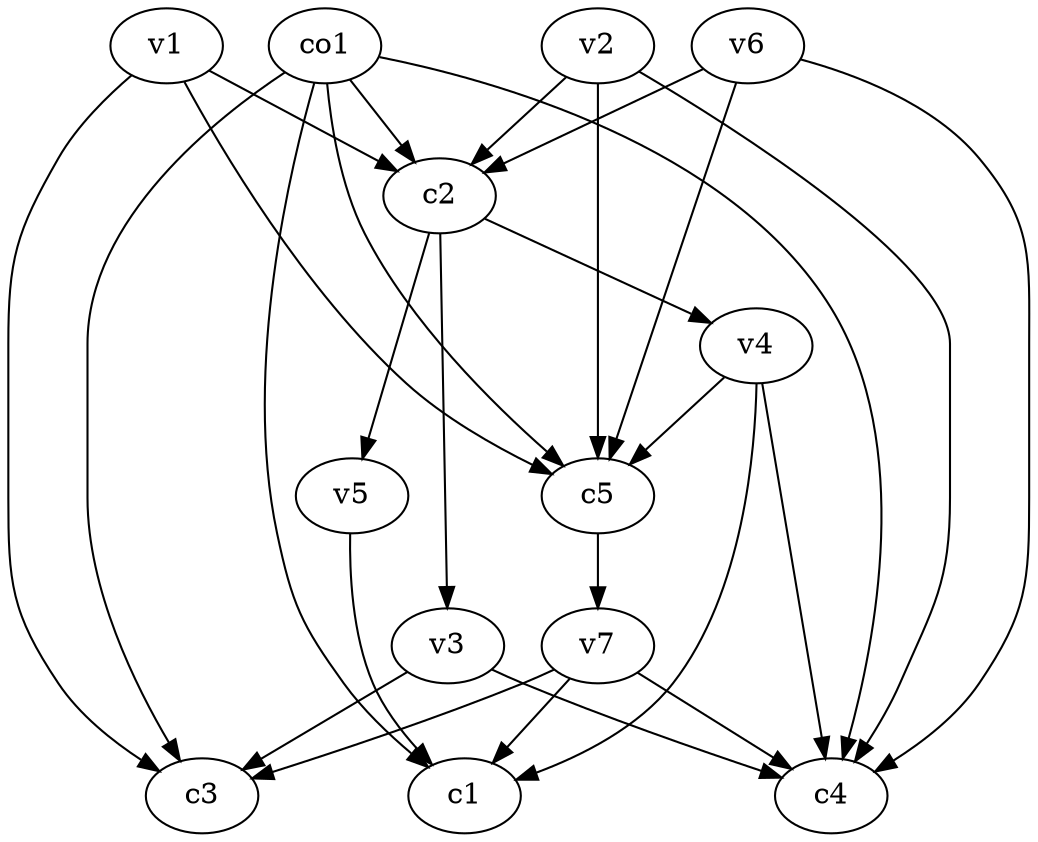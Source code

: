 strict digraph  {
c1;
c2;
c3;
c4;
c5;
v1;
v2;
v3;
v4;
v5;
v6;
v7;
co1;
c2 -> v3  [weight=1];
c2 -> v4  [weight=1];
c2 -> v5  [weight=1];
c5 -> v7  [weight=1];
v1 -> c3  [weight=1];
v1 -> c2  [weight=1];
v1 -> c5  [weight=1];
v2 -> c4  [weight=1];
v2 -> c5  [weight=1];
v2 -> c2  [weight=1];
v3 -> c3  [weight=1];
v3 -> c4  [weight=1];
v4 -> c5  [weight=1];
v4 -> c1  [weight=1];
v4 -> c4  [weight=1];
v5 -> c1  [weight=1];
v6 -> c5  [weight=1];
v6 -> c4  [weight=1];
v6 -> c2  [weight=1];
v7 -> c3  [weight=1];
v7 -> c1  [weight=1];
v7 -> c4  [weight=1];
co1 -> c5  [weight=1];
co1 -> c3  [weight=1];
co1 -> c4  [weight=1];
co1 -> c2  [weight=1];
co1 -> c1  [weight=1];
}
